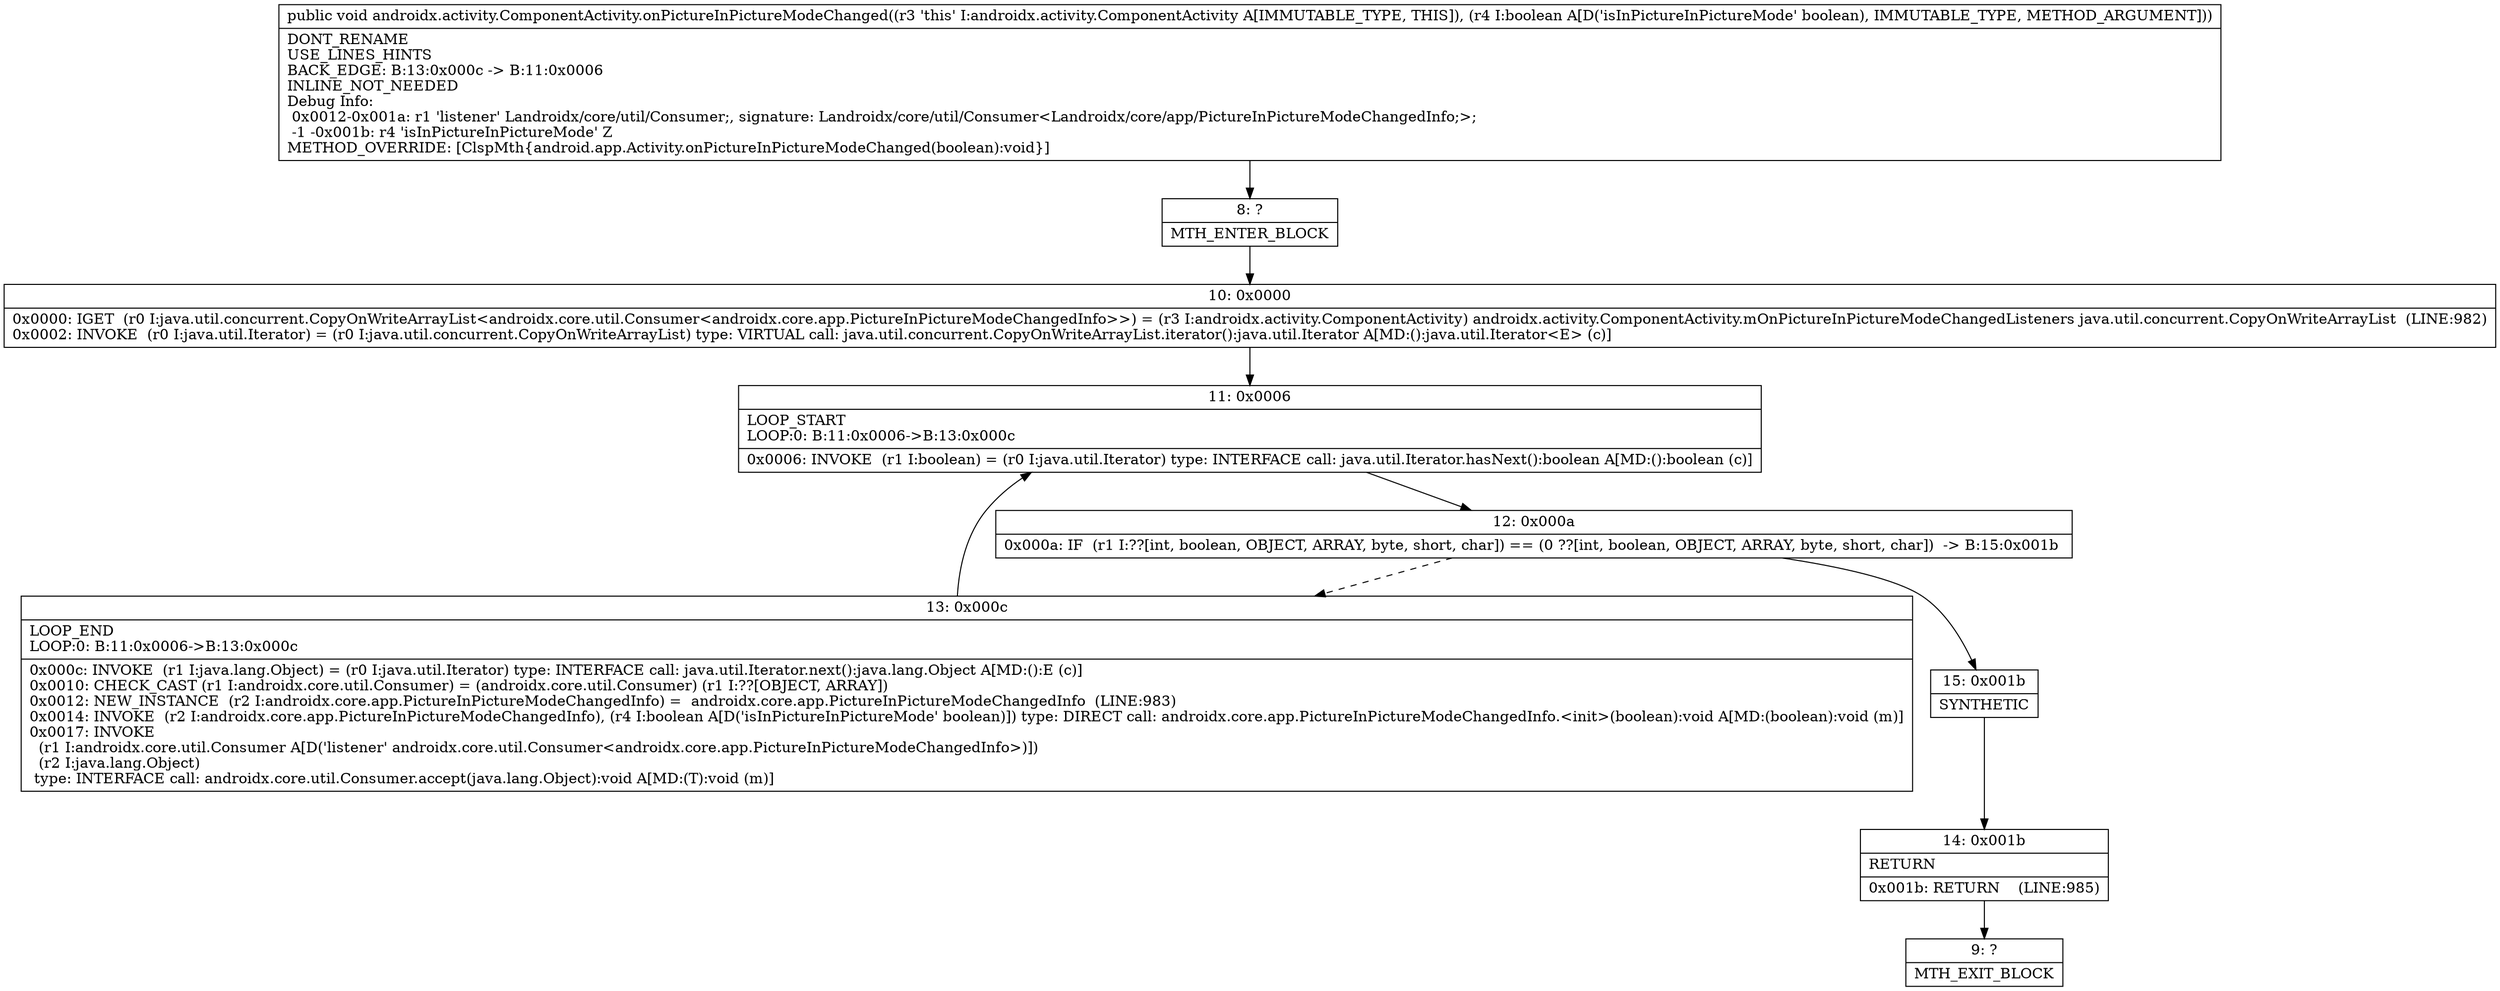 digraph "CFG forandroidx.activity.ComponentActivity.onPictureInPictureModeChanged(Z)V" {
Node_8 [shape=record,label="{8\:\ ?|MTH_ENTER_BLOCK\l}"];
Node_10 [shape=record,label="{10\:\ 0x0000|0x0000: IGET  (r0 I:java.util.concurrent.CopyOnWriteArrayList\<androidx.core.util.Consumer\<androidx.core.app.PictureInPictureModeChangedInfo\>\>) = (r3 I:androidx.activity.ComponentActivity) androidx.activity.ComponentActivity.mOnPictureInPictureModeChangedListeners java.util.concurrent.CopyOnWriteArrayList  (LINE:982)\l0x0002: INVOKE  (r0 I:java.util.Iterator) = (r0 I:java.util.concurrent.CopyOnWriteArrayList) type: VIRTUAL call: java.util.concurrent.CopyOnWriteArrayList.iterator():java.util.Iterator A[MD:():java.util.Iterator\<E\> (c)]\l}"];
Node_11 [shape=record,label="{11\:\ 0x0006|LOOP_START\lLOOP:0: B:11:0x0006\-\>B:13:0x000c\l|0x0006: INVOKE  (r1 I:boolean) = (r0 I:java.util.Iterator) type: INTERFACE call: java.util.Iterator.hasNext():boolean A[MD:():boolean (c)]\l}"];
Node_12 [shape=record,label="{12\:\ 0x000a|0x000a: IF  (r1 I:??[int, boolean, OBJECT, ARRAY, byte, short, char]) == (0 ??[int, boolean, OBJECT, ARRAY, byte, short, char])  \-\> B:15:0x001b \l}"];
Node_13 [shape=record,label="{13\:\ 0x000c|LOOP_END\lLOOP:0: B:11:0x0006\-\>B:13:0x000c\l|0x000c: INVOKE  (r1 I:java.lang.Object) = (r0 I:java.util.Iterator) type: INTERFACE call: java.util.Iterator.next():java.lang.Object A[MD:():E (c)]\l0x0010: CHECK_CAST (r1 I:androidx.core.util.Consumer) = (androidx.core.util.Consumer) (r1 I:??[OBJECT, ARRAY]) \l0x0012: NEW_INSTANCE  (r2 I:androidx.core.app.PictureInPictureModeChangedInfo) =  androidx.core.app.PictureInPictureModeChangedInfo  (LINE:983)\l0x0014: INVOKE  (r2 I:androidx.core.app.PictureInPictureModeChangedInfo), (r4 I:boolean A[D('isInPictureInPictureMode' boolean)]) type: DIRECT call: androidx.core.app.PictureInPictureModeChangedInfo.\<init\>(boolean):void A[MD:(boolean):void (m)]\l0x0017: INVOKE  \l  (r1 I:androidx.core.util.Consumer A[D('listener' androidx.core.util.Consumer\<androidx.core.app.PictureInPictureModeChangedInfo\>)])\l  (r2 I:java.lang.Object)\l type: INTERFACE call: androidx.core.util.Consumer.accept(java.lang.Object):void A[MD:(T):void (m)]\l}"];
Node_15 [shape=record,label="{15\:\ 0x001b|SYNTHETIC\l}"];
Node_14 [shape=record,label="{14\:\ 0x001b|RETURN\l|0x001b: RETURN    (LINE:985)\l}"];
Node_9 [shape=record,label="{9\:\ ?|MTH_EXIT_BLOCK\l}"];
MethodNode[shape=record,label="{public void androidx.activity.ComponentActivity.onPictureInPictureModeChanged((r3 'this' I:androidx.activity.ComponentActivity A[IMMUTABLE_TYPE, THIS]), (r4 I:boolean A[D('isInPictureInPictureMode' boolean), IMMUTABLE_TYPE, METHOD_ARGUMENT]))  | DONT_RENAME\lUSE_LINES_HINTS\lBACK_EDGE: B:13:0x000c \-\> B:11:0x0006\lINLINE_NOT_NEEDED\lDebug Info:\l  0x0012\-0x001a: r1 'listener' Landroidx\/core\/util\/Consumer;, signature: Landroidx\/core\/util\/Consumer\<Landroidx\/core\/app\/PictureInPictureModeChangedInfo;\>;\l  \-1 \-0x001b: r4 'isInPictureInPictureMode' Z\lMETHOD_OVERRIDE: [ClspMth\{android.app.Activity.onPictureInPictureModeChanged(boolean):void\}]\l}"];
MethodNode -> Node_8;Node_8 -> Node_10;
Node_10 -> Node_11;
Node_11 -> Node_12;
Node_12 -> Node_13[style=dashed];
Node_12 -> Node_15;
Node_13 -> Node_11;
Node_15 -> Node_14;
Node_14 -> Node_9;
}

